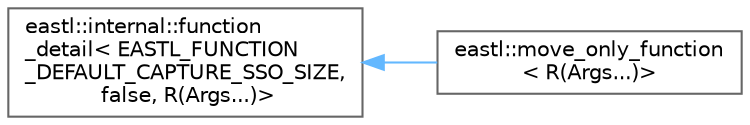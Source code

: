 digraph "类继承关系图"
{
 // LATEX_PDF_SIZE
  bgcolor="transparent";
  edge [fontname=Helvetica,fontsize=10,labelfontname=Helvetica,labelfontsize=10];
  node [fontname=Helvetica,fontsize=10,shape=box,height=0.2,width=0.4];
  rankdir="LR";
  Node0 [id="Node000000",label="eastl::internal::function\l_detail\< EASTL_FUNCTION\l_DEFAULT_CAPTURE_SSO_SIZE,\l false, R(Args...)\>",height=0.2,width=0.4,color="grey40", fillcolor="white", style="filled",URL="$classeastl_1_1internal_1_1function__detail.html",tooltip=" "];
  Node0 -> Node1 [id="edge861_Node000000_Node000001",dir="back",color="steelblue1",style="solid",tooltip=" "];
  Node1 [id="Node000001",label="eastl::move_only_function\l\< R(Args...)\>",height=0.2,width=0.4,color="grey40", fillcolor="white", style="filled",URL="$classeastl_1_1move__only__function_3_01_r_07_args_8_8_8_08_4.html",tooltip=" "];
}
